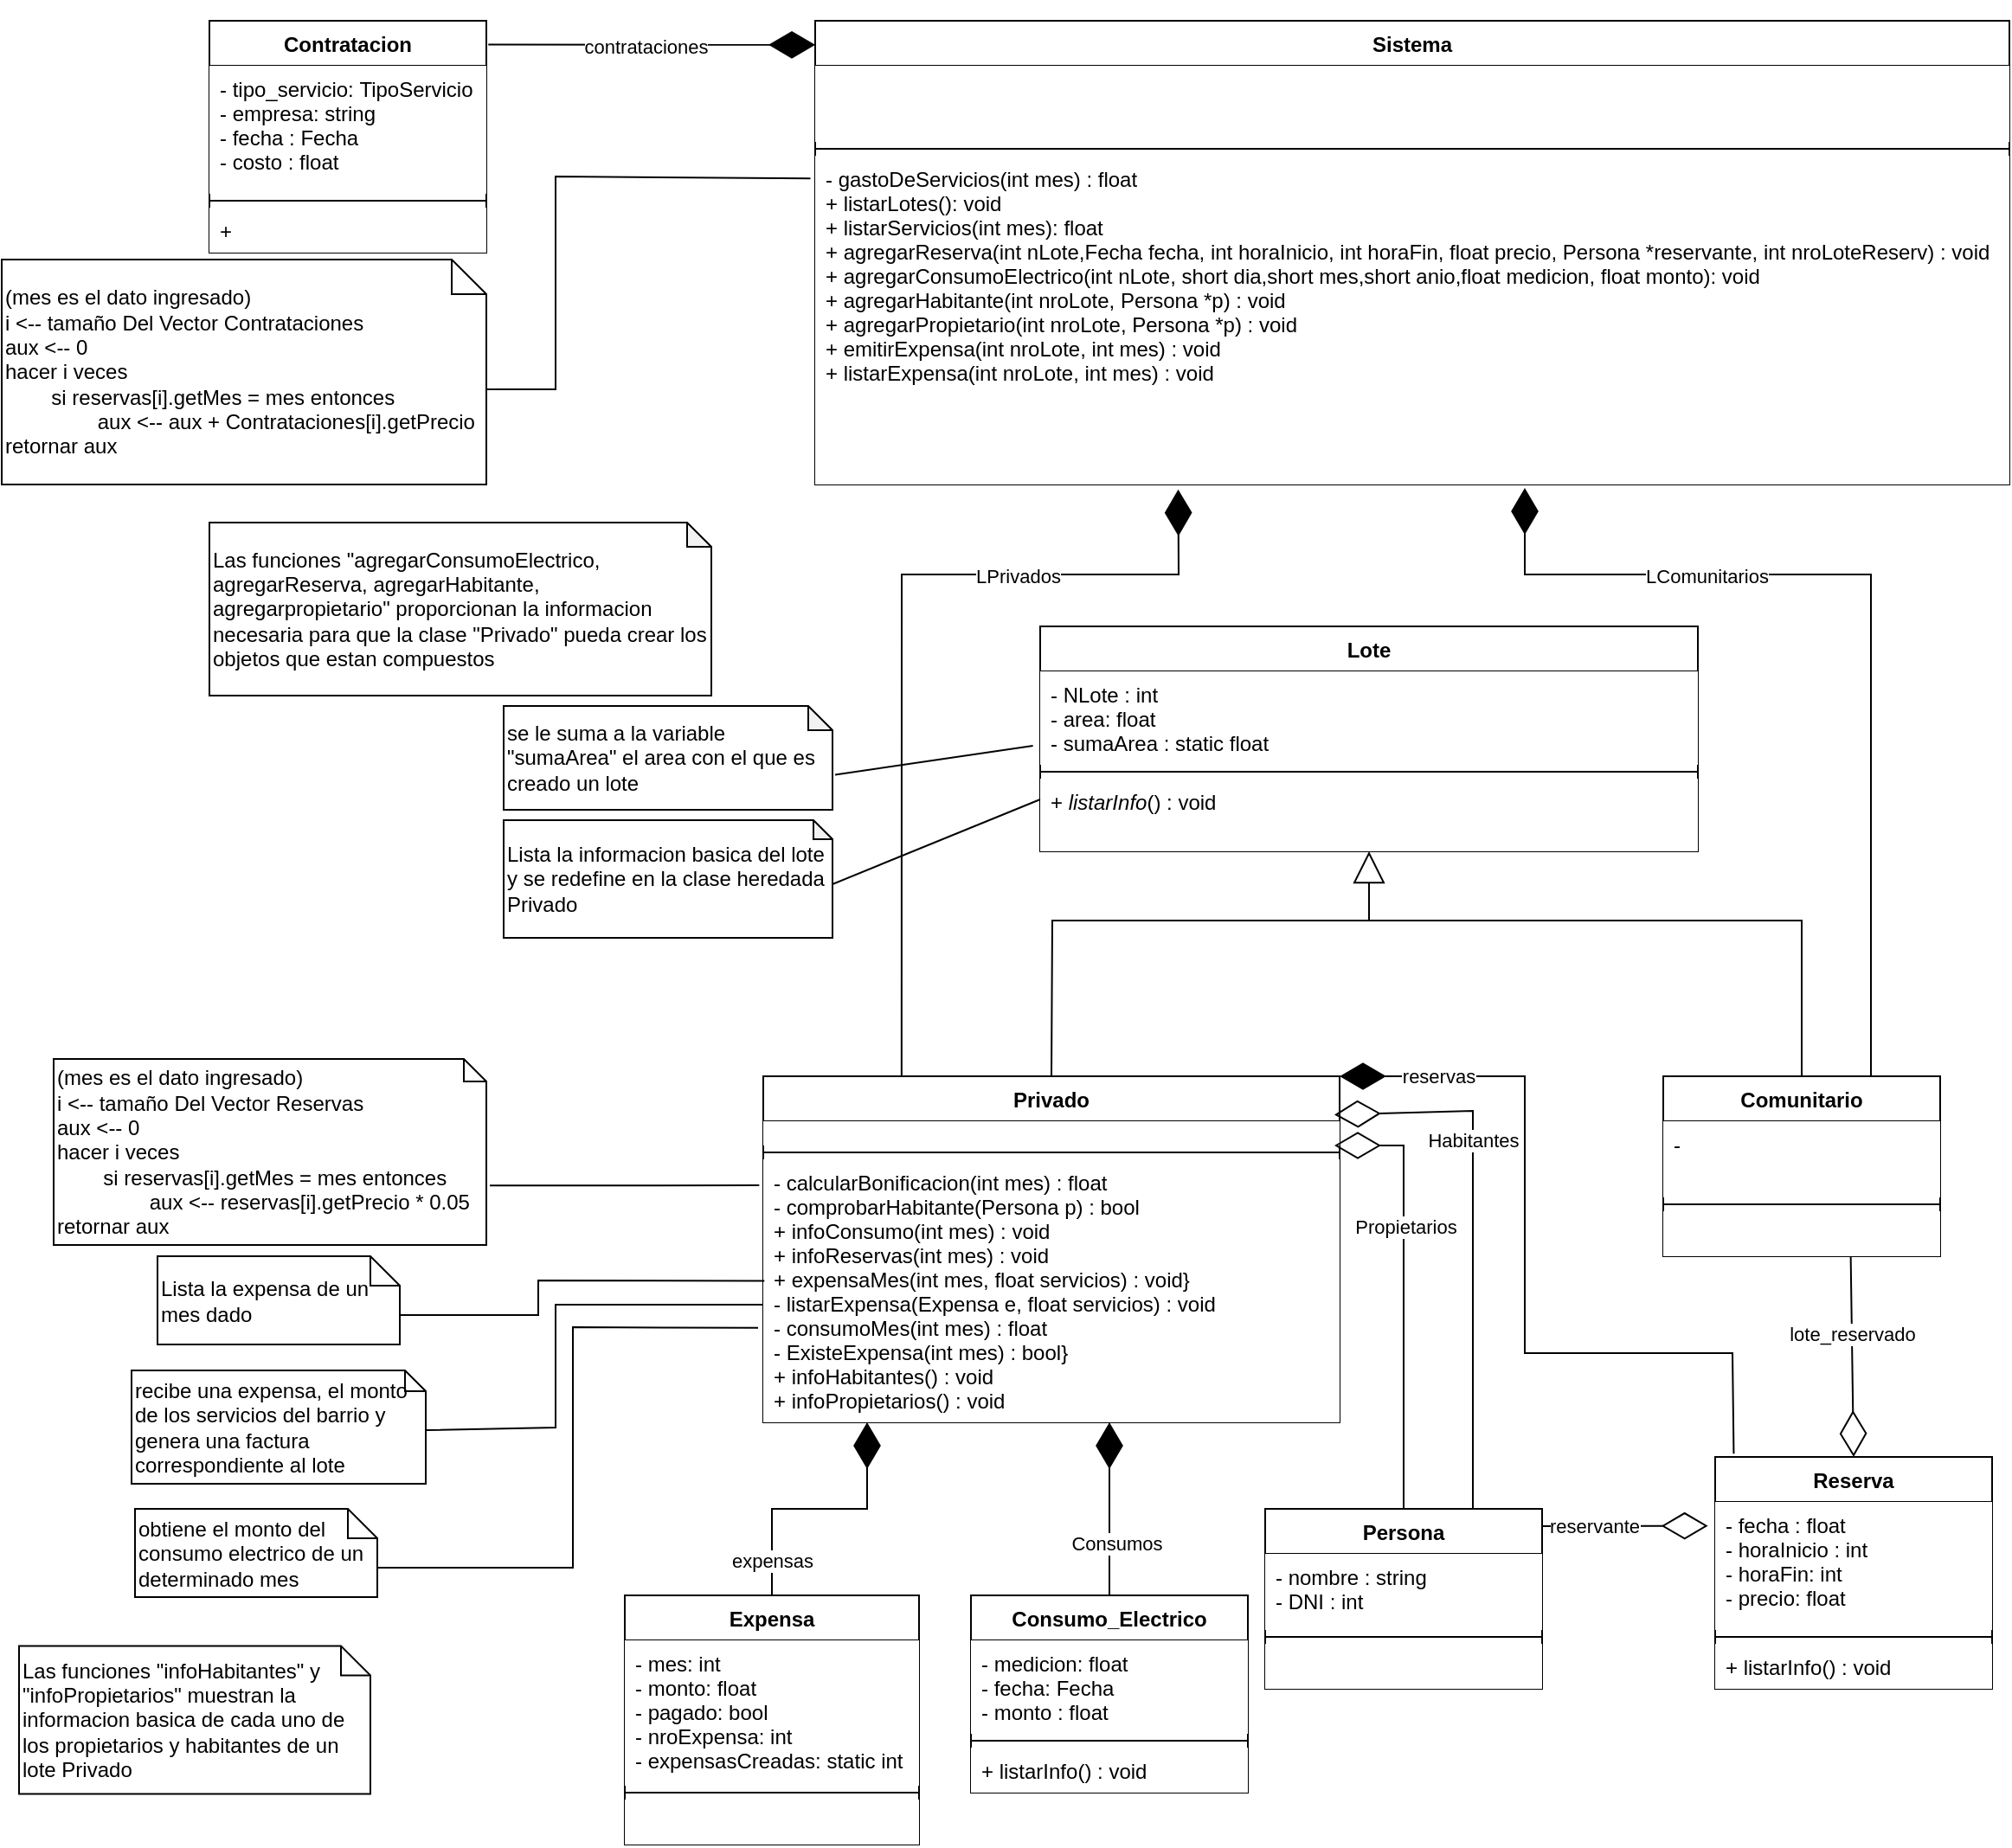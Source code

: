 <mxfile version="20.6.0" type="device"><diagram id="Mghg4daY8PKXxm-E9AAV" name="Página-1"><mxGraphModel dx="1887" dy="687" grid="1" gridSize="10" guides="1" tooltips="1" connect="1" arrows="1" fold="1" page="1" pageScale="1" pageWidth="827" pageHeight="1169" math="0" shadow="0"><root><mxCell id="0"/><mxCell id="1" parent="0"/><mxCell id="o68BLchZln3EO1sLJYte-1" value="Lote" style="swimlane;fontStyle=1;align=center;verticalAlign=top;childLayout=stackLayout;horizontal=1;startSize=26;horizontalStack=0;resizeParent=1;resizeParentMax=0;resizeLast=0;collapsible=1;marginBottom=0;" parent="1" vertex="1"><mxGeometry x="40" y="410" width="380" height="130" as="geometry"/></mxCell><mxCell id="o68BLchZln3EO1sLJYte-2" value="- NLote : int&#10;- area: float&#10;- sumaArea : static float&#10;" style="text;strokeColor=none;fillColor=default;align=left;verticalAlign=top;spacingLeft=4;spacingRight=4;overflow=hidden;rotatable=0;points=[[0,0.5],[1,0.5]];portConstraint=eastwest;" parent="o68BLchZln3EO1sLJYte-1" vertex="1"><mxGeometry y="26" width="380" height="54" as="geometry"/></mxCell><mxCell id="o68BLchZln3EO1sLJYte-3" value="" style="line;strokeWidth=1;fillColor=none;align=left;verticalAlign=middle;spacingTop=-1;spacingLeft=3;spacingRight=3;rotatable=0;labelPosition=right;points=[];portConstraint=eastwest;strokeColor=inherit;" parent="o68BLchZln3EO1sLJYte-1" vertex="1"><mxGeometry y="80" width="380" height="8" as="geometry"/></mxCell><mxCell id="o68BLchZln3EO1sLJYte-4" value="+&amp;nbsp;&lt;i&gt;listarInfo&lt;/i&gt;() : void" style="text;strokeColor=none;fillColor=default;align=left;verticalAlign=top;spacingLeft=4;spacingRight=4;overflow=hidden;rotatable=0;points=[[0,0.5],[1,0.5]];portConstraint=eastwest;html=1;" parent="o68BLchZln3EO1sLJYte-1" vertex="1"><mxGeometry y="88" width="380" height="42" as="geometry"/></mxCell><mxCell id="o68BLchZln3EO1sLJYte-5" value="Privado" style="swimlane;fontStyle=1;align=center;verticalAlign=top;childLayout=stackLayout;horizontal=1;startSize=26;horizontalStack=0;resizeParent=1;resizeParentMax=0;resizeLast=0;collapsible=1;marginBottom=0;" parent="1" vertex="1"><mxGeometry x="-120" y="670" width="333" height="200" as="geometry"/></mxCell><mxCell id="o68BLchZln3EO1sLJYte-6" value="" style="text;strokeColor=none;fillColor=default;align=left;verticalAlign=top;spacingLeft=4;spacingRight=4;overflow=hidden;rotatable=0;points=[[0,0.5],[1,0.5]];portConstraint=eastwest;" parent="o68BLchZln3EO1sLJYte-5" vertex="1"><mxGeometry y="26" width="333" height="14" as="geometry"/></mxCell><mxCell id="o68BLchZln3EO1sLJYte-7" value="" style="line;strokeWidth=1;fillColor=none;align=left;verticalAlign=middle;spacingTop=-1;spacingLeft=3;spacingRight=3;rotatable=0;labelPosition=right;points=[];portConstraint=eastwest;strokeColor=inherit;" parent="o68BLchZln3EO1sLJYte-5" vertex="1"><mxGeometry y="40" width="333" height="8" as="geometry"/></mxCell><mxCell id="o68BLchZln3EO1sLJYte-8" value="- calcularBonificacion(int mes) : float&#10;- comprobarHabitante(Persona p) : bool&#10;+ infoConsumo(int mes) : void&#10;+ infoReservas(int mes) : void&#10;+ expensaMes(int mes, float servicios) : void}&#10;- listarExpensa(Expensa e, float servicios) : void&#10;- consumoMes(int mes) : float&#10;- ExisteExpensa(int mes) : bool}&#10;+ infoHabitantes() : void&#10;+ infoPropietarios() : void" style="text;strokeColor=none;fillColor=default;align=left;verticalAlign=top;spacingLeft=4;spacingRight=4;overflow=hidden;rotatable=0;points=[[0,0.5],[1,0.5]];portConstraint=eastwest;" parent="o68BLchZln3EO1sLJYte-5" vertex="1"><mxGeometry y="48" width="333" height="152" as="geometry"/></mxCell><mxCell id="o68BLchZln3EO1sLJYte-9" value="Comunitario" style="swimlane;fontStyle=1;align=center;verticalAlign=top;childLayout=stackLayout;horizontal=1;startSize=26;horizontalStack=0;resizeParent=1;resizeParentMax=0;resizeLast=0;collapsible=1;marginBottom=0;" parent="1" vertex="1"><mxGeometry x="400" y="670" width="160" height="104" as="geometry"/></mxCell><mxCell id="o68BLchZln3EO1sLJYte-10" value="-" style="text;strokeColor=none;fillColor=default;align=left;verticalAlign=top;spacingLeft=4;spacingRight=4;overflow=hidden;rotatable=0;points=[[0,0.5],[1,0.5]];portConstraint=eastwest;" parent="o68BLchZln3EO1sLJYte-9" vertex="1"><mxGeometry y="26" width="160" height="44" as="geometry"/></mxCell><mxCell id="o68BLchZln3EO1sLJYte-11" value="" style="line;strokeWidth=1;fillColor=none;align=left;verticalAlign=middle;spacingTop=-1;spacingLeft=3;spacingRight=3;rotatable=0;labelPosition=right;points=[];portConstraint=eastwest;strokeColor=inherit;" parent="o68BLchZln3EO1sLJYte-9" vertex="1"><mxGeometry y="70" width="160" height="8" as="geometry"/></mxCell><mxCell id="o68BLchZln3EO1sLJYte-12" value="" style="text;strokeColor=none;fillColor=default;align=left;verticalAlign=top;spacingLeft=4;spacingRight=4;overflow=hidden;rotatable=0;points=[[0,0.5],[1,0.5]];portConstraint=eastwest;" parent="o68BLchZln3EO1sLJYte-9" vertex="1"><mxGeometry y="78" width="160" height="26" as="geometry"/></mxCell><mxCell id="o68BLchZln3EO1sLJYte-13" value="Persona" style="swimlane;fontStyle=1;align=center;verticalAlign=top;childLayout=stackLayout;horizontal=1;startSize=26;horizontalStack=0;resizeParent=1;resizeParentMax=0;resizeLast=0;collapsible=1;marginBottom=0;" parent="1" vertex="1"><mxGeometry x="170" y="920" width="160" height="104" as="geometry"/></mxCell><mxCell id="o68BLchZln3EO1sLJYte-14" value="- nombre : string&#10;- DNI : int" style="text;strokeColor=none;fillColor=default;align=left;verticalAlign=top;spacingLeft=4;spacingRight=4;overflow=hidden;rotatable=0;points=[[0,0.5],[1,0.5]];portConstraint=eastwest;" parent="o68BLchZln3EO1sLJYte-13" vertex="1"><mxGeometry y="26" width="160" height="44" as="geometry"/></mxCell><mxCell id="o68BLchZln3EO1sLJYte-15" value="" style="line;strokeWidth=1;fillColor=none;align=left;verticalAlign=middle;spacingTop=-1;spacingLeft=3;spacingRight=3;rotatable=0;labelPosition=right;points=[];portConstraint=eastwest;strokeColor=inherit;" parent="o68BLchZln3EO1sLJYte-13" vertex="1"><mxGeometry y="70" width="160" height="8" as="geometry"/></mxCell><mxCell id="o68BLchZln3EO1sLJYte-16" value="" style="text;strokeColor=none;fillColor=default;align=left;verticalAlign=top;spacingLeft=4;spacingRight=4;overflow=hidden;rotatable=0;points=[[0,0.5],[1,0.5]];portConstraint=eastwest;" parent="o68BLchZln3EO1sLJYte-13" vertex="1"><mxGeometry y="78" width="160" height="26" as="geometry"/></mxCell><mxCell id="o68BLchZln3EO1sLJYte-25" value="Contratacion" style="swimlane;fontStyle=1;align=center;verticalAlign=top;childLayout=stackLayout;horizontal=1;startSize=26;horizontalStack=0;resizeParent=1;resizeParentMax=0;resizeLast=0;collapsible=1;marginBottom=0;" parent="1" vertex="1"><mxGeometry x="-440" y="60" width="160" height="134" as="geometry"/></mxCell><mxCell id="o68BLchZln3EO1sLJYte-26" value="- tipo_servicio: TipoServicio&#10;- empresa: string&#10;- fecha : Fecha&#10;- costo : float" style="text;strokeColor=none;fillColor=default;align=left;verticalAlign=top;spacingLeft=4;spacingRight=4;overflow=hidden;rotatable=0;points=[[0,0.5],[1,0.5]];portConstraint=eastwest;" parent="o68BLchZln3EO1sLJYte-25" vertex="1"><mxGeometry y="26" width="160" height="74" as="geometry"/></mxCell><mxCell id="o68BLchZln3EO1sLJYte-27" value="" style="line;strokeWidth=1;fillColor=none;align=left;verticalAlign=middle;spacingTop=-1;spacingLeft=3;spacingRight=3;rotatable=0;labelPosition=right;points=[];portConstraint=eastwest;strokeColor=inherit;" parent="o68BLchZln3EO1sLJYte-25" vertex="1"><mxGeometry y="100" width="160" height="8" as="geometry"/></mxCell><mxCell id="o68BLchZln3EO1sLJYte-28" value="+ " style="text;strokeColor=none;fillColor=default;align=left;verticalAlign=top;spacingLeft=4;spacingRight=4;overflow=hidden;rotatable=0;points=[[0,0.5],[1,0.5]];portConstraint=eastwest;" parent="o68BLchZln3EO1sLJYte-25" vertex="1"><mxGeometry y="108" width="160" height="26" as="geometry"/></mxCell><mxCell id="o68BLchZln3EO1sLJYte-29" value="Consumo_Electrico" style="swimlane;fontStyle=1;align=center;verticalAlign=top;childLayout=stackLayout;horizontal=1;startSize=26;horizontalStack=0;resizeParent=1;resizeParentMax=0;resizeLast=0;collapsible=1;marginBottom=0;" parent="1" vertex="1"><mxGeometry y="970" width="160" height="114" as="geometry"/></mxCell><mxCell id="o68BLchZln3EO1sLJYte-30" value="- medicion: float&#10;- fecha: Fecha &#10;- monto : float" style="text;strokeColor=none;fillColor=default;align=left;verticalAlign=top;spacingLeft=4;spacingRight=4;overflow=hidden;rotatable=0;points=[[0,0.5],[1,0.5]];portConstraint=eastwest;" parent="o68BLchZln3EO1sLJYte-29" vertex="1"><mxGeometry y="26" width="160" height="54" as="geometry"/></mxCell><mxCell id="o68BLchZln3EO1sLJYte-31" value="" style="line;strokeWidth=1;fillColor=none;align=left;verticalAlign=middle;spacingTop=-1;spacingLeft=3;spacingRight=3;rotatable=0;labelPosition=right;points=[];portConstraint=eastwest;strokeColor=inherit;" parent="o68BLchZln3EO1sLJYte-29" vertex="1"><mxGeometry y="80" width="160" height="8" as="geometry"/></mxCell><mxCell id="o68BLchZln3EO1sLJYte-32" value="+ listarInfo() : void" style="text;strokeColor=none;fillColor=default;align=left;verticalAlign=top;spacingLeft=4;spacingRight=4;overflow=hidden;rotatable=0;points=[[0,0.5],[1,0.5]];portConstraint=eastwest;" parent="o68BLchZln3EO1sLJYte-29" vertex="1"><mxGeometry y="88" width="160" height="26" as="geometry"/></mxCell><mxCell id="o68BLchZln3EO1sLJYte-33" value="Sistema" style="swimlane;fontStyle=1;align=center;verticalAlign=top;childLayout=stackLayout;horizontal=1;startSize=26;horizontalStack=0;resizeParent=1;resizeParentMax=0;resizeLast=0;collapsible=1;marginBottom=0;" parent="1" vertex="1"><mxGeometry x="-90" y="60" width="690" height="268" as="geometry"/></mxCell><mxCell id="o68BLchZln3EO1sLJYte-34" value="" style="text;strokeColor=none;fillColor=default;align=left;verticalAlign=top;spacingLeft=4;spacingRight=4;overflow=hidden;rotatable=0;points=[[0,0.5],[1,0.5]];portConstraint=eastwest;" parent="o68BLchZln3EO1sLJYte-33" vertex="1"><mxGeometry y="26" width="690" height="44" as="geometry"/></mxCell><mxCell id="o68BLchZln3EO1sLJYte-35" value="" style="line;strokeWidth=1;fillColor=none;align=left;verticalAlign=middle;spacingTop=-1;spacingLeft=3;spacingRight=3;rotatable=0;labelPosition=right;points=[];portConstraint=eastwest;strokeColor=inherit;" parent="o68BLchZln3EO1sLJYte-33" vertex="1"><mxGeometry y="70" width="690" height="8" as="geometry"/></mxCell><mxCell id="o68BLchZln3EO1sLJYte-36" value="- gastoDeServicios(int mes) : float&#10;+ listarLotes(): void&#10;+ listarServicios(int mes): float&#10;+ agregarReserva(int nLote,Fecha fecha, int horaInicio, int horaFin, float precio, Persona *reservante, int nroLoteReserv) : void&#10;+ agregarConsumoElectrico(int nLote, short dia,short mes,short anio,float medicion, float monto): void&#10;+ agregarHabitante(int nroLote, Persona *p) : void&#10;+ agregarPropietario(int nroLote, Persona *p) : void&#10;+ emitirExpensa(int nroLote, int mes) : void&#10;+ listarExpensa(int nroLote, int mes) : void" style="text;strokeColor=none;fillColor=default;align=left;verticalAlign=top;spacingLeft=4;spacingRight=4;overflow=hidden;rotatable=0;points=[[0,0.5],[1,0.5]];portConstraint=eastwest;" parent="o68BLchZln3EO1sLJYte-33" vertex="1"><mxGeometry y="78" width="690" height="190" as="geometry"/></mxCell><mxCell id="o68BLchZln3EO1sLJYte-39" value="Expensa" style="swimlane;fontStyle=1;align=center;verticalAlign=top;childLayout=stackLayout;horizontal=1;startSize=26;horizontalStack=0;resizeParent=1;resizeParentMax=0;resizeLast=0;collapsible=1;marginBottom=0;" parent="1" vertex="1"><mxGeometry x="-200" y="970" width="170" height="144" as="geometry"/></mxCell><mxCell id="o68BLchZln3EO1sLJYte-40" value="- mes: int&#10;- monto: float&#10;- pagado: bool&#10;- nroExpensa: int&#10;- expensasCreadas: static int" style="text;strokeColor=none;fillColor=default;align=left;verticalAlign=top;spacingLeft=4;spacingRight=4;overflow=hidden;rotatable=0;points=[[0,0.5],[1,0.5]];portConstraint=eastwest;" parent="o68BLchZln3EO1sLJYte-39" vertex="1"><mxGeometry y="26" width="170" height="84" as="geometry"/></mxCell><mxCell id="o68BLchZln3EO1sLJYte-41" value="" style="line;strokeWidth=1;fillColor=none;align=left;verticalAlign=middle;spacingTop=-1;spacingLeft=3;spacingRight=3;rotatable=0;labelPosition=right;points=[];portConstraint=eastwest;strokeColor=inherit;" parent="o68BLchZln3EO1sLJYte-39" vertex="1"><mxGeometry y="110" width="170" height="8" as="geometry"/></mxCell><mxCell id="o68BLchZln3EO1sLJYte-42" value="" style="text;strokeColor=none;fillColor=default;align=left;verticalAlign=top;spacingLeft=4;spacingRight=4;overflow=hidden;rotatable=0;points=[[0,0.5],[1,0.5]];portConstraint=eastwest;" parent="o68BLchZln3EO1sLJYte-39" vertex="1"><mxGeometry y="118" width="170" height="26" as="geometry"/></mxCell><mxCell id="o68BLchZln3EO1sLJYte-47" value="" style="endArrow=diamondThin;endFill=1;endSize=24;html=1;rounded=0;exitX=0.5;exitY=0;exitDx=0;exitDy=0;" parent="1" source="o68BLchZln3EO1sLJYte-39" edge="1"><mxGeometry width="160" relative="1" as="geometry"><mxPoint x="-150" y="730" as="sourcePoint"/><mxPoint x="-60" y="870" as="targetPoint"/><Array as="points"><mxPoint x="-115" y="920"/><mxPoint x="-60" y="920"/></Array></mxGeometry></mxCell><mxCell id="o68BLchZln3EO1sLJYte-51" value="" style="endArrow=diamondThin;endFill=1;endSize=24;html=1;rounded=0;exitX=0.5;exitY=0;exitDx=0;exitDy=0;" parent="1" source="o68BLchZln3EO1sLJYte-29" edge="1"><mxGeometry width="160" relative="1" as="geometry"><mxPoint x="160" y="620" as="sourcePoint"/><mxPoint x="80" y="870" as="targetPoint"/><Array as="points"/></mxGeometry></mxCell><mxCell id="o68BLchZln3EO1sLJYte-62" value="" style="endArrow=block;endSize=16;endFill=0;html=1;rounded=0;exitX=0.5;exitY=0;exitDx=0;exitDy=0;entryX=0.5;entryY=1;entryDx=0;entryDy=0;" parent="1" source="o68BLchZln3EO1sLJYte-9" target="o68BLchZln3EO1sLJYte-1" edge="1"><mxGeometry width="160" relative="1" as="geometry"><mxPoint x="430" y="610" as="sourcePoint"/><mxPoint x="230" y="530" as="targetPoint"/><Array as="points"><mxPoint x="480" y="580"/><mxPoint x="230" y="580"/></Array></mxGeometry></mxCell><mxCell id="o68BLchZln3EO1sLJYte-64" value="" style="endArrow=none;html=1;rounded=0;exitX=0.5;exitY=0;exitDx=0;exitDy=0;" parent="1" source="o68BLchZln3EO1sLJYte-5" edge="1"><mxGeometry width="50" height="50" relative="1" as="geometry"><mxPoint y="580" as="sourcePoint"/><mxPoint x="230" y="580" as="targetPoint"/><Array as="points"><mxPoint x="47" y="580"/></Array></mxGeometry></mxCell><mxCell id="o68BLchZln3EO1sLJYte-67" value="" style="endArrow=diamondThin;endFill=0;endSize=24;html=1;rounded=0;exitX=0.5;exitY=0;exitDx=0;exitDy=0;shadow=0;sketch=0;" parent="1" source="o68BLchZln3EO1sLJYte-13" edge="1"><mxGeometry width="160" relative="1" as="geometry"><mxPoint x="200" y="820" as="sourcePoint"/><mxPoint x="210" y="710" as="targetPoint"/><Array as="points"><mxPoint x="250" y="710"/></Array></mxGeometry></mxCell><mxCell id="o68BLchZln3EO1sLJYte-85" value="Propietarios" style="edgeLabel;html=1;align=center;verticalAlign=middle;resizable=0;points=[];" parent="o68BLchZln3EO1sLJYte-67" vertex="1" connectable="0"><mxGeometry x="0.309" y="-1" relative="1" as="geometry"><mxPoint as="offset"/></mxGeometry></mxCell><mxCell id="o68BLchZln3EO1sLJYte-69" value="Reserva" style="swimlane;fontStyle=1;align=center;verticalAlign=top;childLayout=stackLayout;horizontal=1;startSize=26;horizontalStack=0;resizeParent=1;resizeParentMax=0;resizeLast=0;collapsible=1;marginBottom=0;fillColor=default;" parent="1" vertex="1"><mxGeometry x="430" y="890" width="160" height="134" as="geometry"/></mxCell><mxCell id="o68BLchZln3EO1sLJYte-70" value="- fecha : float&#10;- horaInicio : int&#10;- horaFin: int &#10;- precio: float " style="text;strokeColor=none;fillColor=default;align=left;verticalAlign=top;spacingLeft=4;spacingRight=4;overflow=hidden;rotatable=0;points=[[0,0.5],[1,0.5]];portConstraint=eastwest;" parent="o68BLchZln3EO1sLJYte-69" vertex="1"><mxGeometry y="26" width="160" height="74" as="geometry"/></mxCell><mxCell id="o68BLchZln3EO1sLJYte-71" value="" style="line;strokeWidth=1;fillColor=none;align=left;verticalAlign=middle;spacingTop=-1;spacingLeft=3;spacingRight=3;rotatable=0;labelPosition=right;points=[];portConstraint=eastwest;strokeColor=inherit;" parent="o68BLchZln3EO1sLJYte-69" vertex="1"><mxGeometry y="100" width="160" height="8" as="geometry"/></mxCell><mxCell id="o68BLchZln3EO1sLJYte-72" value="+ listarInfo() : void" style="text;strokeColor=none;fillColor=default;align=left;verticalAlign=top;spacingLeft=4;spacingRight=4;overflow=hidden;rotatable=0;points=[[0,0.5],[1,0.5]];portConstraint=eastwest;" parent="o68BLchZln3EO1sLJYte-69" vertex="1"><mxGeometry y="108" width="160" height="26" as="geometry"/></mxCell><mxCell id="o68BLchZln3EO1sLJYte-74" value="" style="endArrow=diamondThin;endFill=0;endSize=24;html=1;rounded=0;exitX=0.677;exitY=1.011;exitDx=0;exitDy=0;exitPerimeter=0;entryX=0.5;entryY=0;entryDx=0;entryDy=0;" parent="1" source="o68BLchZln3EO1sLJYte-12" target="o68BLchZln3EO1sLJYte-69" edge="1"><mxGeometry width="160" relative="1" as="geometry"><mxPoint x="510" y="840" as="sourcePoint"/><mxPoint x="570" y="820" as="targetPoint"/></mxGeometry></mxCell><mxCell id="o68BLchZln3EO1sLJYte-73" value="" style="endArrow=diamondThin;endFill=0;endSize=24;html=1;rounded=0;entryX=-0.026;entryY=0.187;entryDx=0;entryDy=0;entryPerimeter=0;" parent="1" target="o68BLchZln3EO1sLJYte-70" edge="1"><mxGeometry width="160" relative="1" as="geometry"><mxPoint x="330" y="930" as="sourcePoint"/><mxPoint x="420" y="930" as="targetPoint"/><Array as="points"/></mxGeometry></mxCell><mxCell id="o68BLchZln3EO1sLJYte-82" value="" style="endArrow=diamondThin;endFill=0;endSize=24;html=1;rounded=0;exitX=0.75;exitY=0;exitDx=0;exitDy=0;entryX=0.991;entryY=0.111;entryDx=0;entryDy=0;entryPerimeter=0;" parent="1" source="o68BLchZln3EO1sLJYte-13" target="o68BLchZln3EO1sLJYte-5" edge="1"><mxGeometry width="160" relative="1" as="geometry"><mxPoint x="267" y="890" as="sourcePoint"/><mxPoint x="180" y="690" as="targetPoint"/><Array as="points"><mxPoint x="290" y="690"/></Array></mxGeometry></mxCell><mxCell id="o68BLchZln3EO1sLJYte-86" value="Habitantes" style="edgeLabel;html=1;align=center;verticalAlign=middle;resizable=0;points=[];" parent="o68BLchZln3EO1sLJYte-82" vertex="1" connectable="0"><mxGeometry x="0.375" relative="1" as="geometry"><mxPoint as="offset"/></mxGeometry></mxCell><mxCell id="o68BLchZln3EO1sLJYte-84" value="" style="endArrow=diamondThin;endFill=1;endSize=24;html=1;rounded=0;entryX=1;entryY=0;entryDx=0;entryDy=0;exitX=0.067;exitY=-0.014;exitDx=0;exitDy=0;exitPerimeter=0;" parent="1" source="o68BLchZln3EO1sLJYte-69" target="o68BLchZln3EO1sLJYte-5" edge="1"><mxGeometry width="160" relative="1" as="geometry"><mxPoint x="440" y="880" as="sourcePoint"/><mxPoint x="420" y="850" as="targetPoint"/><Array as="points"><mxPoint x="440" y="830"/><mxPoint x="320" y="830"/><mxPoint x="320" y="670"/></Array></mxGeometry></mxCell><mxCell id="jvN9_t4SDrwfO9zvQ4az-1" value="Consumos" style="edgeLabel;html=1;align=center;verticalAlign=middle;resizable=0;points=[];" parent="1" vertex="1" connectable="0"><mxGeometry x="79.999" y="950.003" as="geometry"><mxPoint x="4" y="-10" as="offset"/></mxGeometry></mxCell><mxCell id="jvN9_t4SDrwfO9zvQ4az-2" value="expensas" style="edgeLabel;html=1;align=center;verticalAlign=middle;resizable=0;points=[];" parent="1" vertex="1" connectable="0"><mxGeometry x="-115.001" y="950.003" as="geometry"/></mxCell><mxCell id="jvN9_t4SDrwfO9zvQ4az-4" value="reservas" style="edgeLabel;html=1;align=center;verticalAlign=middle;resizable=0;points=[];" parent="1" vertex="1" connectable="0"><mxGeometry x="269.999" y="670.003" as="geometry"/></mxCell><mxCell id="jvN9_t4SDrwfO9zvQ4az-5" value="lote_reservado" style="edgeLabel;html=1;align=center;verticalAlign=middle;resizable=0;points=[];" parent="1" vertex="1" connectable="0"><mxGeometry x="509.999" y="820.003" as="geometry"><mxPoint x="-1" y="-1" as="offset"/></mxGeometry></mxCell><mxCell id="jvN9_t4SDrwfO9zvQ4az-6" value="reservante" style="edgeLabel;html=1;align=center;verticalAlign=middle;resizable=0;points=[];" parent="1" vertex="1" connectable="0"><mxGeometry x="359.999" y="930.003" as="geometry"/></mxCell><mxCell id="gN2GLMJcy45_AhwAAKwp-27" value="se le suma a la variable&amp;nbsp;&lt;br&gt;&quot;sumaArea&quot; el area con el que es creado un lote" style="shape=note;whiteSpace=wrap;html=1;backgroundOutline=1;darkOpacity=0.05;fillColor=default;align=left;size=14;" parent="1" vertex="1"><mxGeometry x="-270" y="456" width="190" height="60" as="geometry"/></mxCell><mxCell id="gN2GLMJcy45_AhwAAKwp-28" value="" style="endArrow=none;html=1;rounded=0;entryX=-0.011;entryY=0.796;entryDx=0;entryDy=0;entryPerimeter=0;exitX=1.008;exitY=0.662;exitDx=0;exitDy=0;exitPerimeter=0;" parent="1" source="gN2GLMJcy45_AhwAAKwp-27" target="o68BLchZln3EO1sLJYte-2" edge="1"><mxGeometry width="50" height="50" relative="1" as="geometry"><mxPoint x="-140" y="560" as="sourcePoint"/><mxPoint x="450" y="460" as="targetPoint"/><Array as="points"/></mxGeometry></mxCell><mxCell id="gN2GLMJcy45_AhwAAKwp-32" value="" style="endArrow=none;html=1;rounded=0;entryX=-0.007;entryY=0.099;entryDx=0;entryDy=0;entryPerimeter=0;exitX=1.008;exitY=0.68;exitDx=0;exitDy=0;exitPerimeter=0;" parent="1" source="9Nnpxp8Ruyse5wcbvzzb-15" target="o68BLchZln3EO1sLJYte-8" edge="1"><mxGeometry width="50" height="50" relative="1" as="geometry"><mxPoint x="-270" y="733" as="sourcePoint"/><mxPoint x="-130" y="750" as="targetPoint"/></mxGeometry></mxCell><mxCell id="pDYapLl28cAFTnDax4cn-3" value="" style="endArrow=diamondThin;endFill=1;endSize=24;html=1;rounded=0;exitX=1.007;exitY=0.103;exitDx=0;exitDy=0;exitPerimeter=0;entryX=0;entryY=0.052;entryDx=0;entryDy=0;entryPerimeter=0;" parent="1" source="o68BLchZln3EO1sLJYte-25" target="o68BLchZln3EO1sLJYte-33" edge="1"><mxGeometry width="160" relative="1" as="geometry"><mxPoint x="-300" y="172" as="sourcePoint"/><mxPoint x="-130" y="170" as="targetPoint"/></mxGeometry></mxCell><mxCell id="pDYapLl28cAFTnDax4cn-5" value="contrataciones" style="edgeLabel;html=1;align=center;verticalAlign=middle;resizable=0;points=[];" parent="pDYapLl28cAFTnDax4cn-3" vertex="1" connectable="0"><mxGeometry x="-0.152" y="-1" relative="1" as="geometry"><mxPoint x="11" as="offset"/></mxGeometry></mxCell><mxCell id="pDYapLl28cAFTnDax4cn-6" value="" style="endArrow=diamondThin;endFill=1;endSize=24;html=1;rounded=0;exitX=0.24;exitY=0;exitDx=0;exitDy=0;exitPerimeter=0;entryX=0.304;entryY=1.015;entryDx=0;entryDy=0;entryPerimeter=0;" parent="1" source="o68BLchZln3EO1sLJYte-5" target="o68BLchZln3EO1sLJYte-36" edge="1"><mxGeometry width="160" relative="1" as="geometry"><mxPoint x="-40" y="650" as="sourcePoint"/><mxPoint x="120" y="330" as="targetPoint"/><Array as="points"><mxPoint x="-40" y="380"/><mxPoint x="120" y="380"/></Array></mxGeometry></mxCell><mxCell id="pDYapLl28cAFTnDax4cn-10" value="LPrivados" style="edgeLabel;html=1;align=center;verticalAlign=middle;resizable=0;points=[];" parent="pDYapLl28cAFTnDax4cn-6" vertex="1" connectable="0"><mxGeometry x="0.334" y="-1" relative="1" as="geometry"><mxPoint x="24" as="offset"/></mxGeometry></mxCell><mxCell id="pDYapLl28cAFTnDax4cn-7" value="" style="endArrow=diamondThin;endFill=1;endSize=24;html=1;rounded=0;exitX=0.75;exitY=0;exitDx=0;exitDy=0;" parent="1" source="o68BLchZln3EO1sLJYte-9" edge="1"><mxGeometry width="160" relative="1" as="geometry"><mxPoint x="540" y="620" as="sourcePoint"/><mxPoint x="320" y="330" as="targetPoint"/><Array as="points"><mxPoint x="520" y="380"/><mxPoint x="320" y="380"/></Array></mxGeometry></mxCell><mxCell id="pDYapLl28cAFTnDax4cn-11" value="LComunitarios" style="edgeLabel;html=1;align=center;verticalAlign=middle;resizable=0;points=[];" parent="pDYapLl28cAFTnDax4cn-7" vertex="1" connectable="0"><mxGeometry x="0.425" y="1" relative="1" as="geometry"><mxPoint as="offset"/></mxGeometry></mxCell><mxCell id="9Nnpxp8Ruyse5wcbvzzb-2" value="(mes es el dato ingresado)&lt;br&gt;i &amp;lt;-- tamaño Del Vector Contrataciones&lt;br&gt;aux &amp;lt;-- 0&lt;br&gt;hacer i veces&lt;br&gt;&lt;span style=&quot;&quot;&gt;&#9;&lt;/span&gt;&lt;span style=&quot;white-space: pre;&quot;&gt;&#9;&lt;/span&gt;si reservas[i].getMes = mes entonces&lt;br&gt;&lt;span style=&quot;&quot;&gt;&#9;&lt;/span&gt;&lt;span style=&quot;&quot;&gt;&#9;&lt;/span&gt;&lt;span style=&quot;white-space: pre;&quot;&gt;&#9;&lt;/span&gt;&lt;span style=&quot;white-space: pre;&quot;&gt;&#9;&lt;/span&gt;aux &amp;lt;-- aux + Contrataciones[i].getPrecio&lt;br&gt;retornar aux" style="shape=note;size=20;whiteSpace=wrap;html=1;fillColor=default;align=left;" parent="1" vertex="1"><mxGeometry x="-560" y="198" width="280" height="130" as="geometry"/></mxCell><mxCell id="9Nnpxp8Ruyse5wcbvzzb-4" value="Lista la informacion basica del lote&lt;br&gt;y se redefine en la clase heredada Privado" style="shape=note;whiteSpace=wrap;html=1;backgroundOutline=1;darkOpacity=0.05;fillColor=default;align=left;size=11;" parent="1" vertex="1"><mxGeometry x="-270" y="522" width="190" height="68" as="geometry"/></mxCell><mxCell id="9Nnpxp8Ruyse5wcbvzzb-5" value="" style="endArrow=none;html=1;rounded=0;entryX=0;entryY=0.286;entryDx=0;entryDy=0;entryPerimeter=0;exitX=0;exitY=0;exitDx=190;exitDy=37;exitPerimeter=0;" parent="1" source="9Nnpxp8Ruyse5wcbvzzb-4" target="o68BLchZln3EO1sLJYte-4" edge="1"><mxGeometry width="50" height="50" relative="1" as="geometry"><mxPoint x="-130" y="660" as="sourcePoint"/><mxPoint x="-80" y="610" as="targetPoint"/></mxGeometry></mxCell><mxCell id="9Nnpxp8Ruyse5wcbvzzb-6" value="Lista la expensa de un mes dado" style="shape=note;size=17;whiteSpace=wrap;html=1;fillColor=default;align=left;" parent="1" vertex="1"><mxGeometry x="-470" y="774" width="140" height="51" as="geometry"/></mxCell><mxCell id="9Nnpxp8Ruyse5wcbvzzb-7" value="" style="endArrow=none;html=1;rounded=0;exitX=0;exitY=0;exitDx=140;exitDy=34;exitPerimeter=0;entryX=0.002;entryY=0.462;entryDx=0;entryDy=0;entryPerimeter=0;" parent="1" source="9Nnpxp8Ruyse5wcbvzzb-6" target="o68BLchZln3EO1sLJYte-8" edge="1"><mxGeometry width="50" height="50" relative="1" as="geometry"><mxPoint x="-240" y="900" as="sourcePoint"/><mxPoint x="-130" y="790" as="targetPoint"/><Array as="points"><mxPoint x="-250" y="808"/><mxPoint x="-250" y="788"/></Array></mxGeometry></mxCell><mxCell id="9Nnpxp8Ruyse5wcbvzzb-8" value="recibe una expensa, el monto de los servicios del barrio y genera una factura correspondiente al lote" style="shape=note;size=12;whiteSpace=wrap;html=1;fillColor=default;align=left;" parent="1" vertex="1"><mxGeometry x="-485" y="840" width="170" height="65.5" as="geometry"/></mxCell><mxCell id="9Nnpxp8Ruyse5wcbvzzb-9" value="" style="endArrow=none;html=1;rounded=0;entryX=0;entryY=0.553;entryDx=0;entryDy=0;entryPerimeter=0;exitX=1;exitY=0.527;exitDx=0;exitDy=0;exitPerimeter=0;" parent="1" source="9Nnpxp8Ruyse5wcbvzzb-8" target="o68BLchZln3EO1sLJYte-8" edge="1"><mxGeometry width="50" height="50" relative="1" as="geometry"><mxPoint x="-320" y="919" as="sourcePoint"/><mxPoint x="-210" y="890" as="targetPoint"/><Array as="points"><mxPoint x="-240" y="873"/><mxPoint x="-240" y="802"/></Array></mxGeometry></mxCell><mxCell id="9Nnpxp8Ruyse5wcbvzzb-13" value="Las funciones &quot;infoHabitantes&quot; y &quot;infoPropietarios&quot; muestran la informacion basica de cada uno de los propietarios y habitantes de un lote Privado" style="shape=note;size=17;whiteSpace=wrap;html=1;fillColor=default;align=left;" parent="1" vertex="1"><mxGeometry x="-550" y="999.25" width="203" height="85.5" as="geometry"/></mxCell><mxCell id="9Nnpxp8Ruyse5wcbvzzb-14" value="obtiene el monto del consumo electrico de un determinado mes" style="shape=note;size=17;whiteSpace=wrap;html=1;fillColor=default;align=left;" parent="1" vertex="1"><mxGeometry x="-483" y="920" width="140" height="51" as="geometry"/></mxCell><mxCell id="9Nnpxp8Ruyse5wcbvzzb-15" value="(mes es el dato ingresado)&lt;br&gt;i &amp;lt;-- tamaño Del Vector Reservas&lt;br&gt;aux &amp;lt;-- 0&lt;br&gt;hacer i veces&lt;br&gt;&lt;span style=&quot;white-space: pre;&quot;&gt;&#9;&lt;/span&gt;si reservas[i].getMes = mes entonces&lt;br&gt;&lt;span style=&quot;white-space: pre;&quot;&gt;&#9;&lt;/span&gt;&lt;span style=&quot;white-space: pre;&quot;&gt;&#9;&lt;/span&gt;aux &amp;lt;-- reservas[i].getPrecio * 0.05&lt;br&gt;retornar aux" style="shape=note;size=13;whiteSpace=wrap;html=1;fillColor=default;align=left;" parent="1" vertex="1"><mxGeometry x="-530" y="660" width="250" height="107.5" as="geometry"/></mxCell><mxCell id="9Nnpxp8Ruyse5wcbvzzb-16" value="" style="endArrow=none;html=1;rounded=0;shadow=0;sketch=0;exitX=0;exitY=0;exitDx=280;exitDy=75;exitPerimeter=0;entryX=-0.004;entryY=0.069;entryDx=0;entryDy=0;entryPerimeter=0;" parent="1" source="9Nnpxp8Ruyse5wcbvzzb-2" target="o68BLchZln3EO1sLJYte-36" edge="1"><mxGeometry width="50" height="50" relative="1" as="geometry"><mxPoint x="-200" y="400" as="sourcePoint"/><mxPoint x="-150" y="350" as="targetPoint"/><Array as="points"><mxPoint x="-240" y="273"/><mxPoint x="-240" y="150"/></Array></mxGeometry></mxCell><mxCell id="9Nnpxp8Ruyse5wcbvzzb-17" value="Las funciones &quot;agregarConsumoElectrico, agregarReserva, agregarHabitante, agregarpropietario&quot; proporcionan la informacion necesaria para que la clase &quot;Privado&quot; pueda crear los objetos que estan compuestos&amp;nbsp;" style="shape=note;whiteSpace=wrap;html=1;backgroundOutline=1;darkOpacity=0.05;fillColor=default;align=left;size=14;" parent="1" vertex="1"><mxGeometry x="-440" y="350" width="290" height="100" as="geometry"/></mxCell><mxCell id="NrESH7nb8nrqxYQvQ7CY-1" value="" style="endArrow=none;html=1;rounded=0;exitX=0;exitY=0;exitDx=140;exitDy=34;exitPerimeter=0;entryX=-0.009;entryY=0.641;entryDx=0;entryDy=0;entryPerimeter=0;" edge="1" parent="1" source="9Nnpxp8Ruyse5wcbvzzb-14" target="o68BLchZln3EO1sLJYte-8"><mxGeometry width="50" height="50" relative="1" as="geometry"><mxPoint x="-280" y="970" as="sourcePoint"/><mxPoint x="-230" y="954" as="targetPoint"/><Array as="points"><mxPoint x="-230" y="954"/><mxPoint x="-230" y="815"/></Array></mxGeometry></mxCell></root></mxGraphModel></diagram></mxfile>